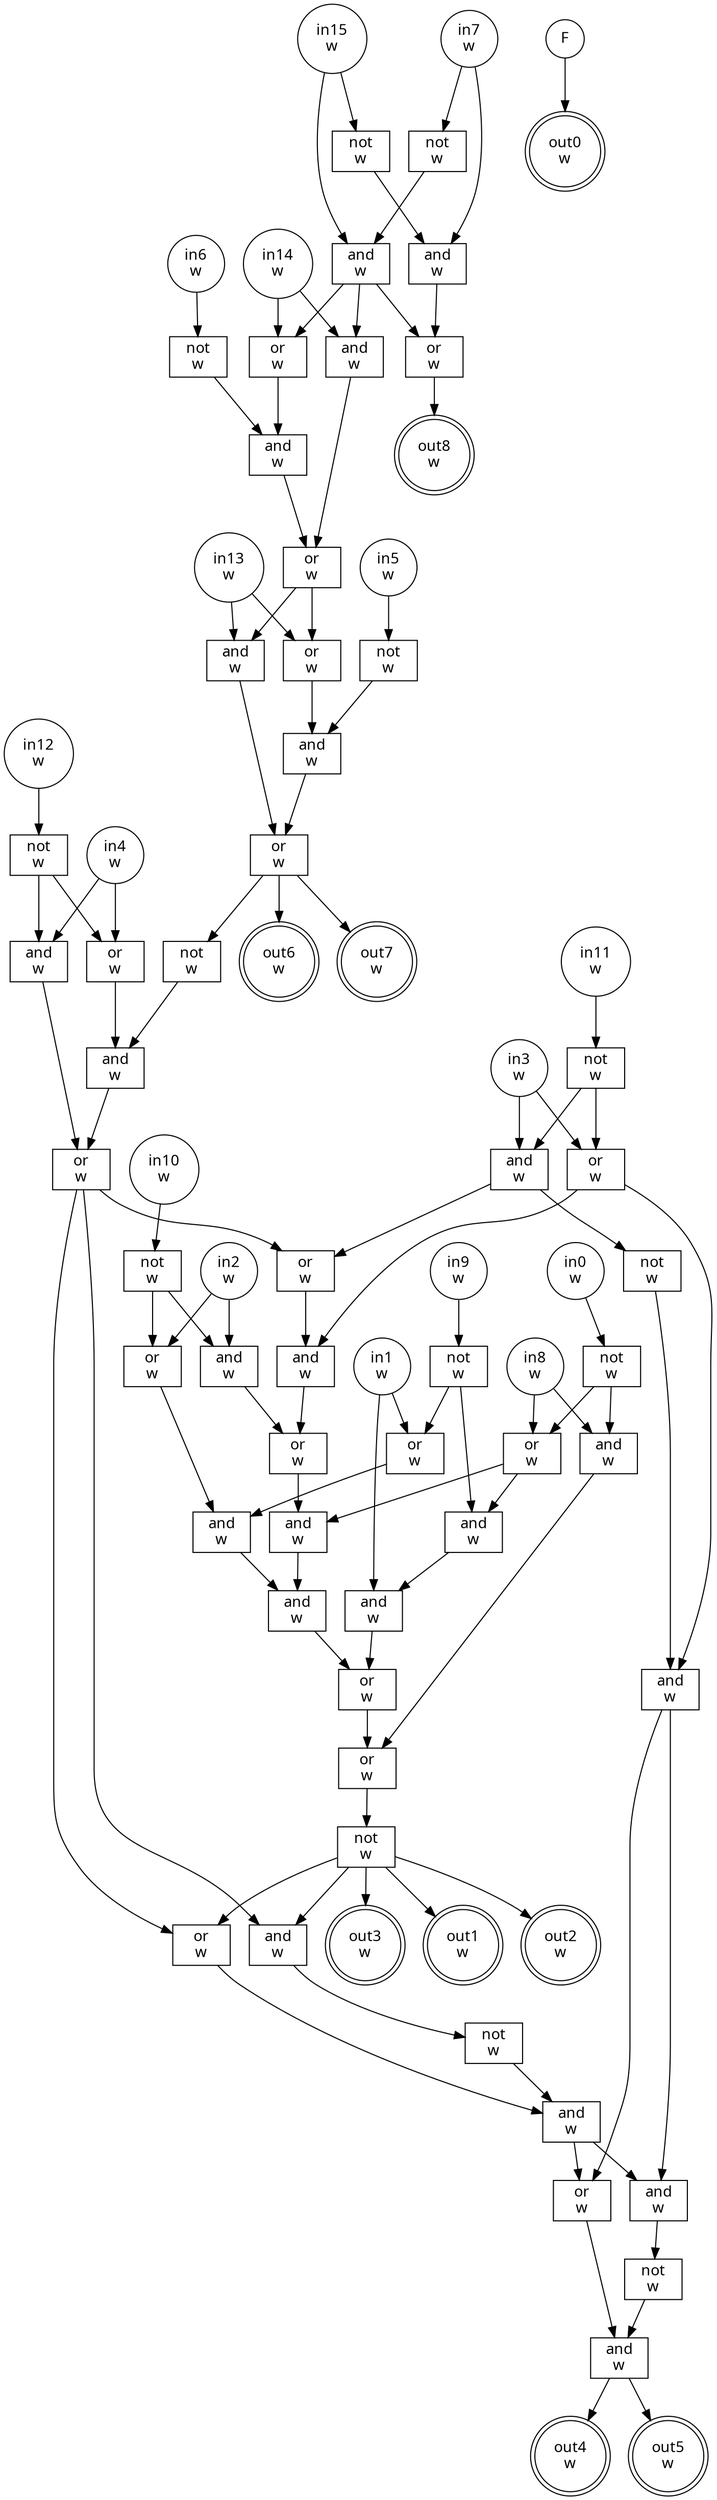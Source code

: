 digraph circuit{
	node [style = filled, fillcolor = white,shape=rect, fontname=geneva]
	g0 [label="in0\nw",shape=circle,fillcolor=white]
	g1 [label="in1\nw",shape=circle,fillcolor=white]
	g2 [label="in2\nw",shape=circle,fillcolor=white]
	g3 [label="in3\nw",shape=circle,fillcolor=white]
	g4 [label="in4\nw",shape=circle,fillcolor=white]
	g5 [label="in5\nw",shape=circle,fillcolor=white]
	g6 [label="in6\nw",shape=circle,fillcolor=white]
	g7 [label="in7\nw",shape=circle,fillcolor=white]
	g8 [label="in8\nw",shape=circle,fillcolor=white]
	g9 [label="in9\nw",shape=circle,fillcolor=white]
	g10 [label="in10\nw",shape=circle,fillcolor=white]
	g11 [label="in11\nw",shape=circle,fillcolor=white]
	g12 [label="in12\nw",shape=circle,fillcolor=white]
	g13 [label="in13\nw",shape=circle,fillcolor=white]
	g14 [label="in14\nw",shape=circle,fillcolor=white]
	g15 [label="in15\nw",shape=circle,fillcolor=white]
	g16 [label="F",shape=circle,fillcolor=white]
	g17 [label="not\nw",fillcolor=white]
	g18 [label="not\nw",fillcolor=white]
	g19 [label="not\nw",fillcolor=white]
	g20 [label="not\nw",fillcolor=white]
	g21 [label="not\nw",fillcolor=white]
	g22 [label="and\nw",fillcolor=white]
	g23 [label="not\nw",fillcolor=white]
	g24 [label="and\nw",fillcolor=white]
	g25 [label="or\nw",fillcolor=white]
	g26 [label="or\nw",fillcolor=white]
	g27 [label="and\nw",fillcolor=white]
	g28 [label="not\nw",fillcolor=white]
	g29 [label="and\nw",fillcolor=white]
	g30 [label="or\nw",fillcolor=white]
	g31 [label="or\nw",fillcolor=white]
	g32 [label="and\nw",fillcolor=white]
	g33 [label="not\nw",fillcolor=white]
	g34 [label="and\nw",fillcolor=white]
	g35 [label="or\nw",fillcolor=white]
	g36 [label="not\nw",fillcolor=white]
	g37 [label="or\nw",fillcolor=white]
	g38 [label="and\nw",fillcolor=white]
	g39 [label="and\nw",fillcolor=white]
	g40 [label="or\nw",fillcolor=white]
	g41 [label="or\nw",fillcolor=white]
	g42 [label="and\nw",fillcolor=white]
	g43 [label="or\nw",fillcolor=white]
	g44 [label="and\nw",fillcolor=white]
	g45 [label="not\nw",fillcolor=white]
	g46 [label="and\nw",fillcolor=white]
	g47 [label="or\nw",fillcolor=white]
	g48 [label="and\nw",fillcolor=white]
	g49 [label="or\nw",fillcolor=white]
	g50 [label="or\nw",fillcolor=white]
	g51 [label="and\nw",fillcolor=white]
	g52 [label="not\nw",fillcolor=white]
	g53 [label="and\nw",fillcolor=white]
	g54 [label="or\nw",fillcolor=white]
	g55 [label="and\nw",fillcolor=white]
	g56 [label="and\nw",fillcolor=white]
	g57 [label="and\nw",fillcolor=white]
	g58 [label="and\nw",fillcolor=white]
	g59 [label="or\nw",fillcolor=white]
	g60 [label="or\nw",fillcolor=white]
	g61 [label="not\nw",fillcolor=white]
	g62 [label="and\nw",fillcolor=white]
	g63 [label="not\nw",fillcolor=white]
	g64 [label="or\nw",fillcolor=white]
	g65 [label="and\nw",fillcolor=white]
	g66 [label="or\nw",fillcolor=white]
	g67 [label="and\nw",fillcolor=white]
	g68 [label="not\nw",fillcolor=white]
	g69 [label="and\nw",fillcolor=white]
	g70 [label="out0\nw",shape=doublecircle,fillcolor=white]
	g71 [label="out1\nw",shape=doublecircle,fillcolor=white]
	g72 [label="out2\nw",shape=doublecircle,fillcolor=white]
	g73 [label="out3\nw",shape=doublecircle,fillcolor=white]
	g74 [label="out4\nw",shape=doublecircle,fillcolor=white]
	g75 [label="out5\nw",shape=doublecircle,fillcolor=white]
	g76 [label="out6\nw",shape=doublecircle,fillcolor=white]
	g77 [label="out7\nw",shape=doublecircle,fillcolor=white]
	g78 [label="out8\nw",shape=doublecircle,fillcolor=white]
	edge [fontname=Geneva,fontcolor=forestgreen]
	g0->g52
	g1->g50
	g1->g56
	g2->g47
	g2->g48
	g3->g41
	g3->g42
	g4->g37
	g4->g39
	g5->g33
	g6->g28
	g7->g22
	g7->g23
	g8->g53
	g8->g54
	g9->g21
	g10->g20
	g11->g19
	g12->g18
	g13->g31
	g13->g32
	g14->g26
	g14->g27
	g15->g17
	g15->g24
	g16->g70
	g17->g22
	g18->g37
	g18->g39
	g19->g41
	g19->g42
	g20->g47
	g20->g48
	g21->g50
	g21->g55
	g22->g25
	g23->g24
	g24->g25
	g24->g26
	g24->g27
	g25->g78
	g26->g29
	g27->g30
	g28->g29
	g29->g30
	g30->g31
	g30->g32
	g31->g34
	g32->g35
	g33->g34
	g34->g35
	g35->g36
	g35->g76
	g35->g77
	g36->g38
	g37->g38
	g38->g40
	g39->g40
	g40->g43
	g40->g62
	g40->g64
	g41->g44
	g41->g46
	g42->g43
	g42->g45
	g43->g44
	g44->g49
	g45->g46
	g46->g66
	g46->g67
	g47->g51
	g48->g49
	g49->g57
	g50->g51
	g51->g58
	g52->g53
	g52->g54
	g53->g60
	g54->g55
	g54->g57
	g55->g56
	g56->g59
	g57->g58
	g58->g59
	g59->g60
	g60->g61
	g61->g62
	g61->g64
	g61->g71
	g61->g72
	g61->g73
	g62->g63
	g63->g65
	g64->g65
	g65->g66
	g65->g67
	g66->g69
	g67->g68
	g68->g69
	g69->g74
	g69->g75
}